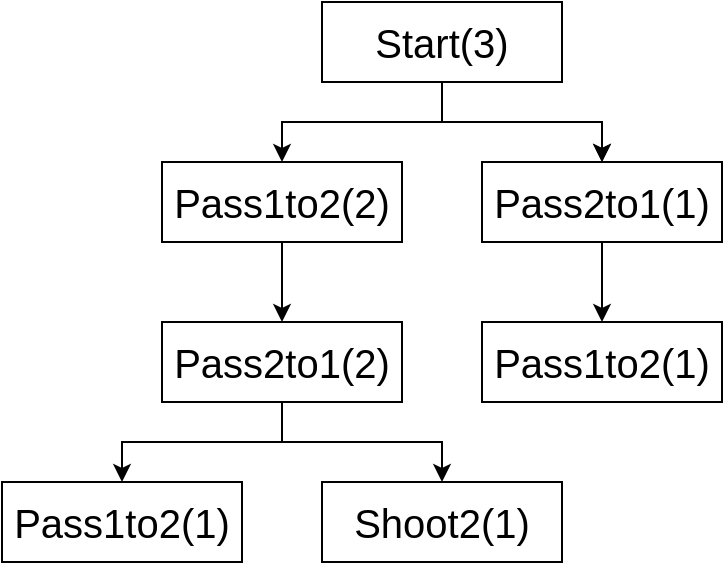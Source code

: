 <mxfile version="20.8.5" type="github"><diagram id="lI4BgrIZTb4HIJQqaTyI" name="ページ1"><mxGraphModel dx="1434" dy="731" grid="1" gridSize="10" guides="1" tooltips="1" connect="1" arrows="1" fold="1" page="1" pageScale="1" pageWidth="827" pageHeight="1169" math="0" shadow="0"><root><mxCell id="0"/><mxCell id="1" parent="0"/><mxCell id="EdhIGiwtXLYldp7msiqc-5" value="" style="edgeStyle=orthogonalEdgeStyle;rounded=0;orthogonalLoop=1;jettySize=auto;html=1;fontSize=20;entryX=0.5;entryY=0;entryDx=0;entryDy=0;" parent="1" source="EdhIGiwtXLYldp7msiqc-1" target="Fqb4TD7JOu4F3Ofy6Crc-2" edge="1"><mxGeometry relative="1" as="geometry"/></mxCell><mxCell id="Fqb4TD7JOu4F3Ofy6Crc-4" value="" style="edgeStyle=orthogonalEdgeStyle;rounded=0;orthogonalLoop=1;jettySize=auto;html=1;" parent="1" source="EdhIGiwtXLYldp7msiqc-1" target="Fqb4TD7JOu4F3Ofy6Crc-2" edge="1"><mxGeometry relative="1" as="geometry"><Array as="points"><mxPoint x="380" y="220"/><mxPoint x="460" y="220"/></Array></mxGeometry></mxCell><mxCell id="Fqb4TD7JOu4F3Ofy6Crc-5" style="edgeStyle=orthogonalEdgeStyle;rounded=0;orthogonalLoop=1;jettySize=auto;html=1;exitX=0.5;exitY=1;exitDx=0;exitDy=0;entryX=0.5;entryY=0;entryDx=0;entryDy=0;" parent="1" source="EdhIGiwtXLYldp7msiqc-1" target="EdhIGiwtXLYldp7msiqc-3" edge="1"><mxGeometry relative="1" as="geometry"><mxPoint x="300" y="240" as="targetPoint"/></mxGeometry></mxCell><mxCell id="EdhIGiwtXLYldp7msiqc-1" value="&lt;font style=&quot;font-size: 20px;&quot;&gt;Start(3)&lt;/font&gt;" style="rounded=0;whiteSpace=wrap;html=1;" parent="1" vertex="1"><mxGeometry x="320" y="160" width="120" height="40" as="geometry"/></mxCell><mxCell id="EdhIGiwtXLYldp7msiqc-7" value="" style="edgeStyle=orthogonalEdgeStyle;rounded=0;orthogonalLoop=1;jettySize=auto;html=1;fontSize=20;" parent="1" source="EdhIGiwtXLYldp7msiqc-2" target="EdhIGiwtXLYldp7msiqc-4" edge="1"><mxGeometry relative="1" as="geometry"/></mxCell><mxCell id="Kqb8mcteK0XTRr45bLIX-2" style="edgeStyle=orthogonalEdgeStyle;rounded=0;orthogonalLoop=1;jettySize=auto;html=1;exitX=0.5;exitY=1;exitDx=0;exitDy=0;entryX=0.5;entryY=0;entryDx=0;entryDy=0;" edge="1" parent="1" source="EdhIGiwtXLYldp7msiqc-2" target="Kqb8mcteK0XTRr45bLIX-1"><mxGeometry relative="1" as="geometry"/></mxCell><mxCell id="EdhIGiwtXLYldp7msiqc-2" value="&lt;font style=&quot;font-size: 20px;&quot;&gt;Pass2to1(2)&lt;/font&gt;" style="rounded=0;whiteSpace=wrap;html=1;" parent="1" vertex="1"><mxGeometry x="240" y="320" width="120" height="40" as="geometry"/></mxCell><mxCell id="EdhIGiwtXLYldp7msiqc-6" value="" style="edgeStyle=orthogonalEdgeStyle;rounded=0;orthogonalLoop=1;jettySize=auto;html=1;fontSize=20;" parent="1" source="EdhIGiwtXLYldp7msiqc-3" target="EdhIGiwtXLYldp7msiqc-2" edge="1"><mxGeometry relative="1" as="geometry"/></mxCell><mxCell id="EdhIGiwtXLYldp7msiqc-3" value="&lt;font style=&quot;font-size: 20px;&quot;&gt;Pass1to2(2)&lt;/font&gt;" style="rounded=0;whiteSpace=wrap;html=1;" parent="1" vertex="1"><mxGeometry x="240" y="240" width="120" height="40" as="geometry"/></mxCell><mxCell id="EdhIGiwtXLYldp7msiqc-4" value="&lt;font style=&quot;font-size: 20px;&quot;&gt;Pass1to2(1)&lt;/font&gt;" style="rounded=0;whiteSpace=wrap;html=1;" parent="1" vertex="1"><mxGeometry x="160" y="400" width="120" height="40" as="geometry"/></mxCell><mxCell id="Fqb4TD7JOu4F3Ofy6Crc-1" value="" style="edgeStyle=orthogonalEdgeStyle;rounded=0;orthogonalLoop=1;jettySize=auto;html=1;fontSize=20;" parent="1" source="Fqb4TD7JOu4F3Ofy6Crc-2" target="Fqb4TD7JOu4F3Ofy6Crc-3" edge="1"><mxGeometry relative="1" as="geometry"/></mxCell><mxCell id="Fqb4TD7JOu4F3Ofy6Crc-2" value="&lt;font style=&quot;font-size: 20px;&quot;&gt;Pass2to1(1)&lt;/font&gt;" style="rounded=0;whiteSpace=wrap;html=1;" parent="1" vertex="1"><mxGeometry x="400" y="240" width="120" height="40" as="geometry"/></mxCell><mxCell id="Fqb4TD7JOu4F3Ofy6Crc-3" value="&lt;font style=&quot;font-size: 20px;&quot;&gt;Pass1to2(1)&lt;/font&gt;" style="rounded=0;whiteSpace=wrap;html=1;" parent="1" vertex="1"><mxGeometry x="400" y="320" width="120" height="40" as="geometry"/></mxCell><mxCell id="Kqb8mcteK0XTRr45bLIX-1" value="&lt;font style=&quot;font-size: 20px;&quot;&gt;Shoot2(1)&lt;/font&gt;" style="rounded=0;whiteSpace=wrap;html=1;" vertex="1" parent="1"><mxGeometry x="320" y="400" width="120" height="40" as="geometry"/></mxCell></root></mxGraphModel></diagram></mxfile>